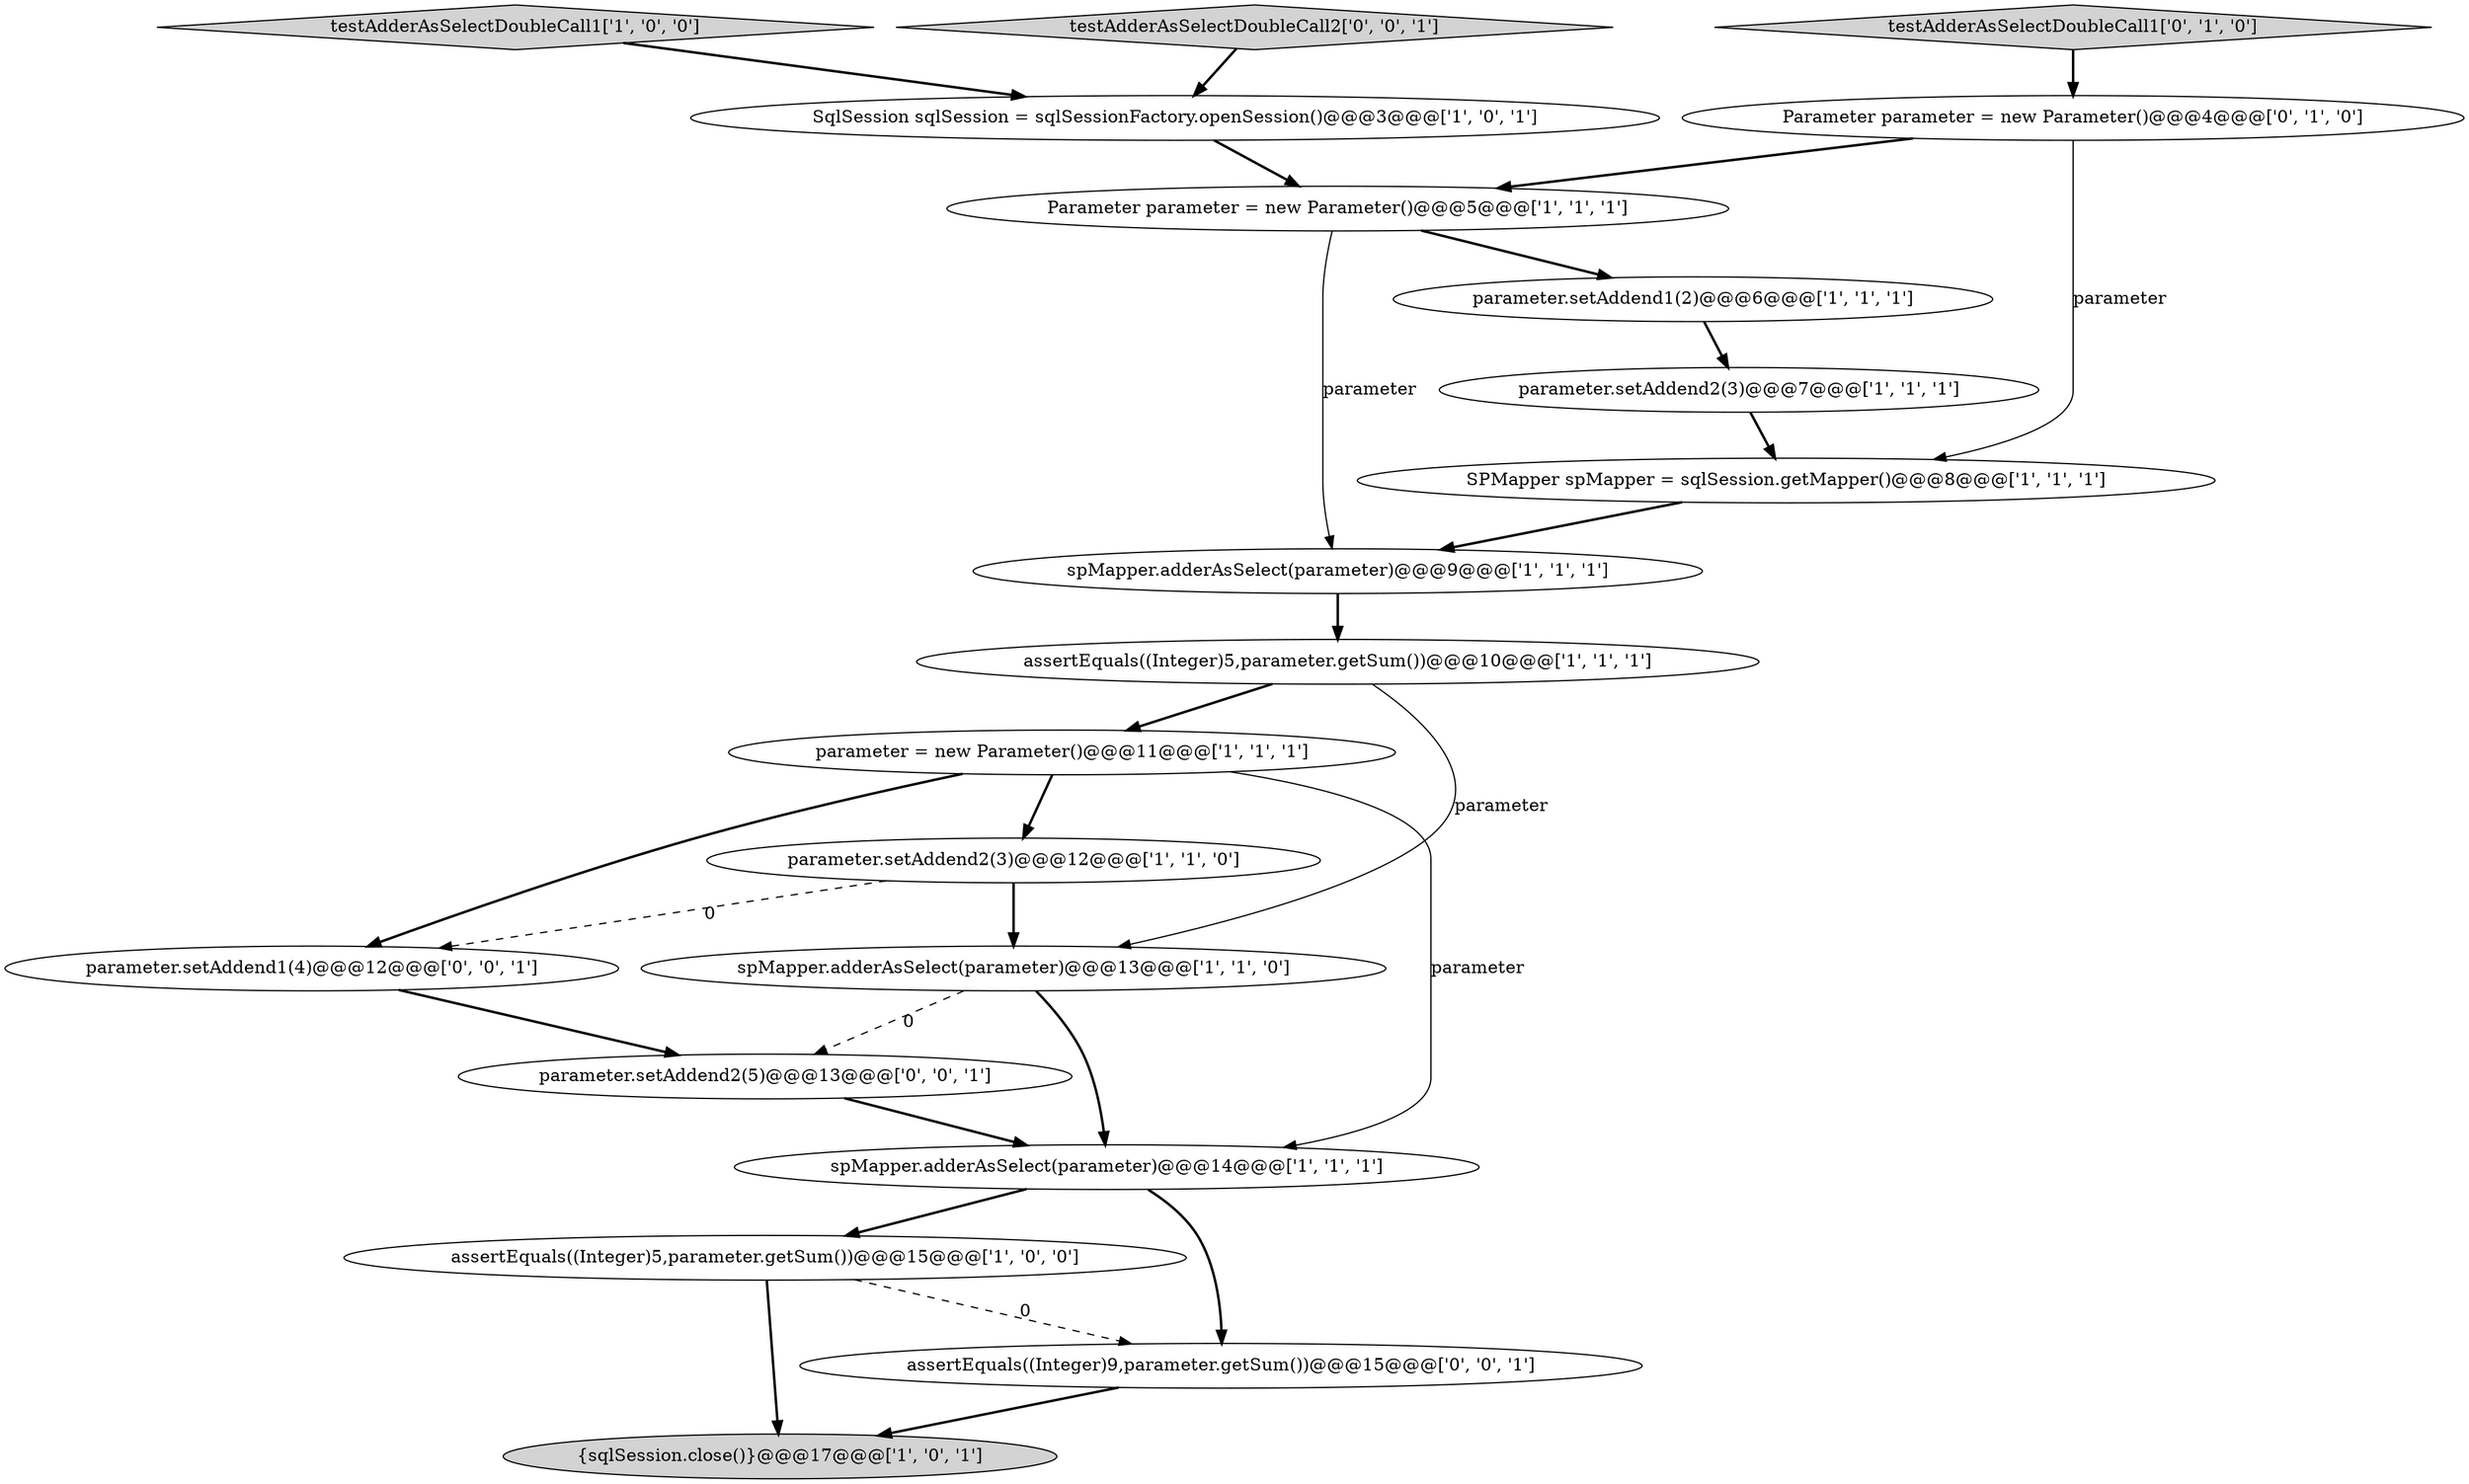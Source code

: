 digraph {
1 [style = filled, label = "spMapper.adderAsSelect(parameter)@@@9@@@['1', '1', '1']", fillcolor = white, shape = ellipse image = "AAA0AAABBB1BBB"];
17 [style = filled, label = "assertEquals((Integer)9,parameter.getSum())@@@15@@@['0', '0', '1']", fillcolor = white, shape = ellipse image = "AAA0AAABBB3BBB"];
16 [style = filled, label = "testAdderAsSelectDoubleCall2['0', '0', '1']", fillcolor = lightgray, shape = diamond image = "AAA0AAABBB3BBB"];
9 [style = filled, label = "testAdderAsSelectDoubleCall1['1', '0', '0']", fillcolor = lightgray, shape = diamond image = "AAA0AAABBB1BBB"];
19 [style = filled, label = "parameter.setAddend1(4)@@@12@@@['0', '0', '1']", fillcolor = white, shape = ellipse image = "AAA0AAABBB3BBB"];
8 [style = filled, label = "parameter.setAddend2(3)@@@7@@@['1', '1', '1']", fillcolor = white, shape = ellipse image = "AAA0AAABBB1BBB"];
5 [style = filled, label = "assertEquals((Integer)5,parameter.getSum())@@@10@@@['1', '1', '1']", fillcolor = white, shape = ellipse image = "AAA0AAABBB1BBB"];
7 [style = filled, label = "{sqlSession.close()}@@@17@@@['1', '0', '1']", fillcolor = lightgray, shape = ellipse image = "AAA0AAABBB1BBB"];
12 [style = filled, label = "Parameter parameter = new Parameter()@@@5@@@['1', '1', '1']", fillcolor = white, shape = ellipse image = "AAA0AAABBB1BBB"];
13 [style = filled, label = "SqlSession sqlSession = sqlSessionFactory.openSession()@@@3@@@['1', '0', '1']", fillcolor = white, shape = ellipse image = "AAA0AAABBB1BBB"];
14 [style = filled, label = "testAdderAsSelectDoubleCall1['0', '1', '0']", fillcolor = lightgray, shape = diamond image = "AAA0AAABBB2BBB"];
0 [style = filled, label = "parameter.setAddend2(3)@@@12@@@['1', '1', '0']", fillcolor = white, shape = ellipse image = "AAA0AAABBB1BBB"];
15 [style = filled, label = "Parameter parameter = new Parameter()@@@4@@@['0', '1', '0']", fillcolor = white, shape = ellipse image = "AAA0AAABBB2BBB"];
4 [style = filled, label = "SPMapper spMapper = sqlSession.getMapper()@@@8@@@['1', '1', '1']", fillcolor = white, shape = ellipse image = "AAA0AAABBB1BBB"];
3 [style = filled, label = "parameter = new Parameter()@@@11@@@['1', '1', '1']", fillcolor = white, shape = ellipse image = "AAA0AAABBB1BBB"];
11 [style = filled, label = "spMapper.adderAsSelect(parameter)@@@13@@@['1', '1', '0']", fillcolor = white, shape = ellipse image = "AAA0AAABBB1BBB"];
6 [style = filled, label = "assertEquals((Integer)5,parameter.getSum())@@@15@@@['1', '0', '0']", fillcolor = white, shape = ellipse image = "AAA0AAABBB1BBB"];
10 [style = filled, label = "spMapper.adderAsSelect(parameter)@@@14@@@['1', '1', '1']", fillcolor = white, shape = ellipse image = "AAA0AAABBB1BBB"];
2 [style = filled, label = "parameter.setAddend1(2)@@@6@@@['1', '1', '1']", fillcolor = white, shape = ellipse image = "AAA0AAABBB1BBB"];
18 [style = filled, label = "parameter.setAddend2(5)@@@13@@@['0', '0', '1']", fillcolor = white, shape = ellipse image = "AAA0AAABBB3BBB"];
1->5 [style = bold, label=""];
5->3 [style = bold, label=""];
16->13 [style = bold, label=""];
19->18 [style = bold, label=""];
0->19 [style = dashed, label="0"];
5->11 [style = solid, label="parameter"];
0->11 [style = bold, label=""];
10->17 [style = bold, label=""];
6->17 [style = dashed, label="0"];
10->6 [style = bold, label=""];
3->0 [style = bold, label=""];
15->4 [style = solid, label="parameter"];
3->10 [style = solid, label="parameter"];
17->7 [style = bold, label=""];
12->2 [style = bold, label=""];
13->12 [style = bold, label=""];
18->10 [style = bold, label=""];
3->19 [style = bold, label=""];
11->10 [style = bold, label=""];
11->18 [style = dashed, label="0"];
14->15 [style = bold, label=""];
4->1 [style = bold, label=""];
15->12 [style = bold, label=""];
8->4 [style = bold, label=""];
12->1 [style = solid, label="parameter"];
6->7 [style = bold, label=""];
2->8 [style = bold, label=""];
9->13 [style = bold, label=""];
}
